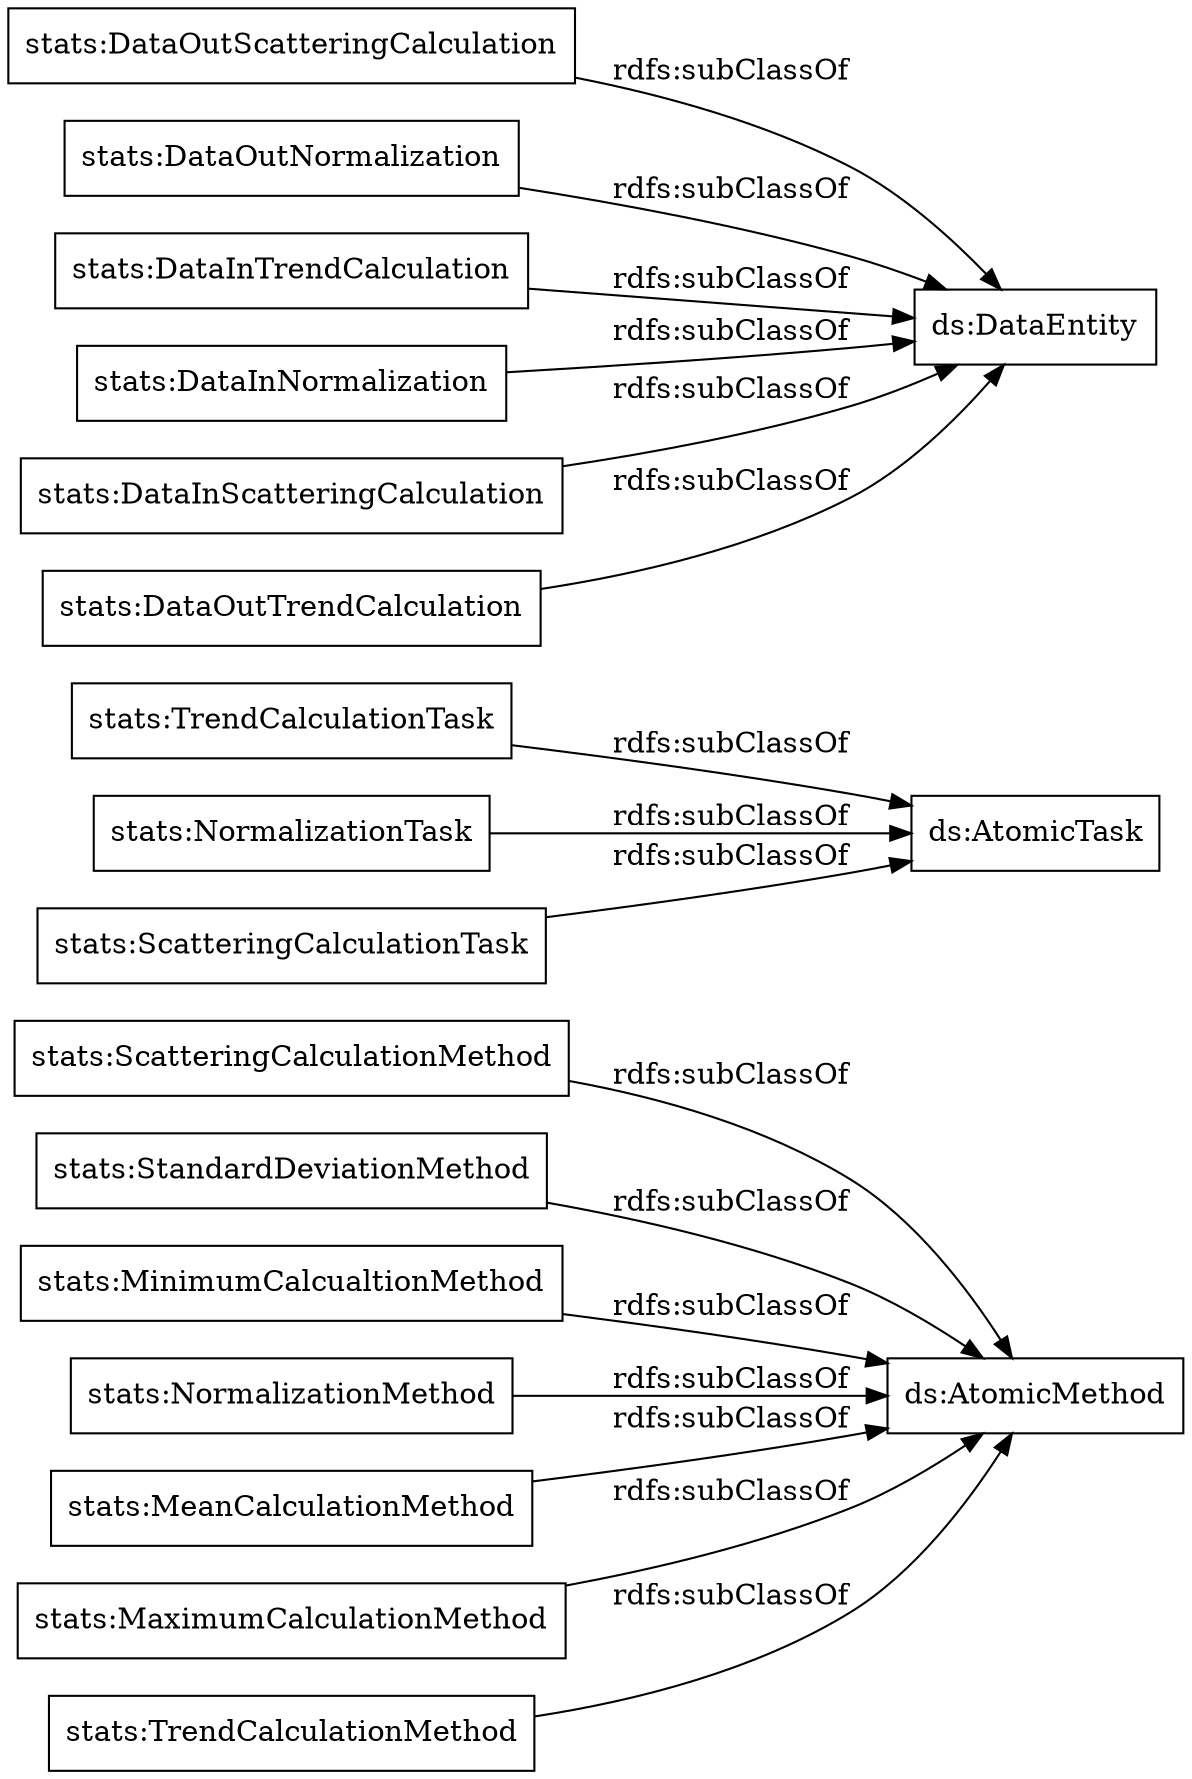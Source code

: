 digraph ar2dtool_diagram { 
rankdir=LR;
size="1000"
node [shape = rectangle, color="black"]; "stats:ScatteringCalculationMethod" "stats:StandardDeviationMethod" "stats:TrendCalculationTask" "stats:DataOutScatteringCalculation" "stats:NormalizationTask" "stats:MinimumCalcualtionMethod" "stats:DataOutNormalization" "stats:DataInTrendCalculation" "stats:DataInNormalization" "stats:DataInScatteringCalculation" "stats:NormalizationMethod" "stats:ScatteringCalculationTask" "stats:MeanCalculationMethod" "stats:MaximumCalculationMethod" "stats:TrendCalculationMethod" "stats:DataOutTrendCalculation" ; /*classes style*/
	"stats:DataOutNormalization" -> "ds:DataEntity" [ label = "rdfs:subClassOf" ];
	"stats:NormalizationMethod" -> "ds:AtomicMethod" [ label = "rdfs:subClassOf" ];
	"stats:TrendCalculationMethod" -> "ds:AtomicMethod" [ label = "rdfs:subClassOf" ];
	"stats:MeanCalculationMethod" -> "ds:AtomicMethod" [ label = "rdfs:subClassOf" ];
	"stats:TrendCalculationTask" -> "ds:AtomicTask" [ label = "rdfs:subClassOf" ];
	"stats:DataInScatteringCalculation" -> "ds:DataEntity" [ label = "rdfs:subClassOf" ];
	"stats:DataInNormalization" -> "ds:DataEntity" [ label = "rdfs:subClassOf" ];
	"stats:NormalizationTask" -> "ds:AtomicTask" [ label = "rdfs:subClassOf" ];
	"stats:DataInTrendCalculation" -> "ds:DataEntity" [ label = "rdfs:subClassOf" ];
	"stats:ScatteringCalculationMethod" -> "ds:AtomicMethod" [ label = "rdfs:subClassOf" ];
	"stats:DataOutScatteringCalculation" -> "ds:DataEntity" [ label = "rdfs:subClassOf" ];
	"stats:StandardDeviationMethod" -> "ds:AtomicMethod" [ label = "rdfs:subClassOf" ];
	"stats:MaximumCalculationMethod" -> "ds:AtomicMethod" [ label = "rdfs:subClassOf" ];
	"stats:DataOutTrendCalculation" -> "ds:DataEntity" [ label = "rdfs:subClassOf" ];
	"stats:ScatteringCalculationTask" -> "ds:AtomicTask" [ label = "rdfs:subClassOf" ];
	"stats:MinimumCalcualtionMethod" -> "ds:AtomicMethod" [ label = "rdfs:subClassOf" ];

}
